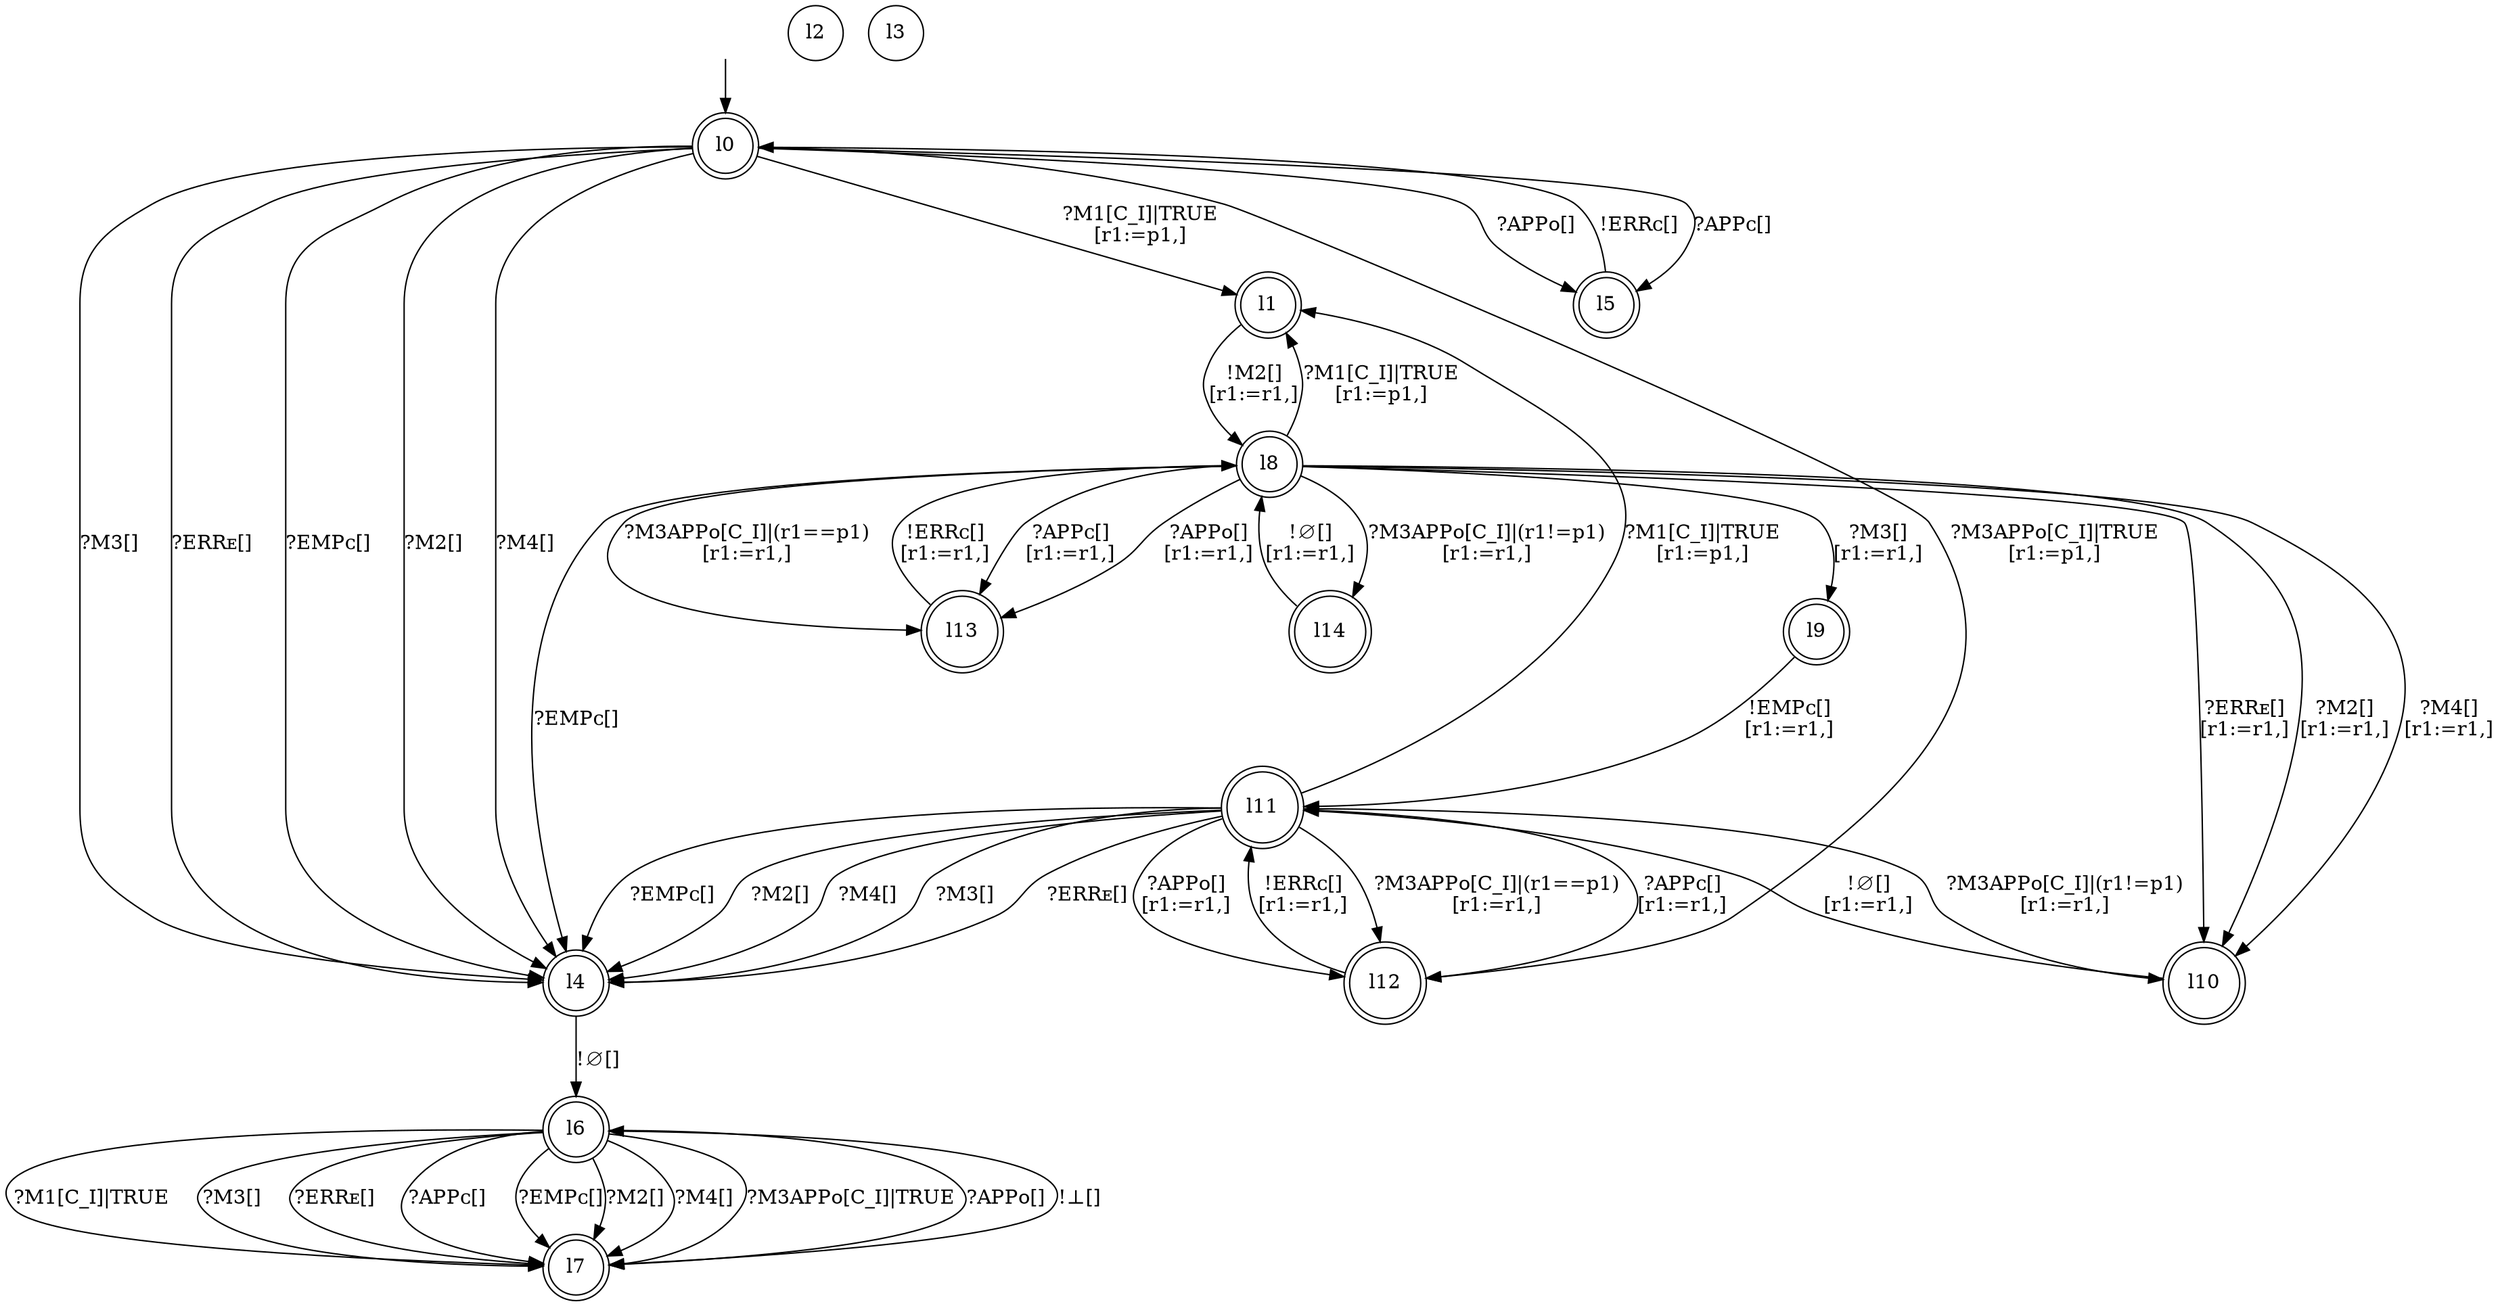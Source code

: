digraph RA {
"" [shape=none,label=<>]
"l0" [shape=doublecircle]
"l1" [shape=doublecircle]
"l2" [shape=circle]
"l3" [shape=circle]
"l4" [shape=doublecircle]
"l5" [shape=doublecircle]
"l6" [shape=doublecircle]
"l7" [shape=doublecircle]
"l8" [shape=doublecircle]
"l9" [shape=doublecircle]
"l10" [shape=doublecircle]
"l11" [shape=doublecircle]
"l12" [shape=doublecircle]
"l13" [shape=doublecircle]
"l14" [shape=doublecircle]
"" -> "l0"
"l0" -> "l1" [label=<?M1[C_I]|TRUE<BR />[r1:=p1,]>]
"l0" -> "l4" [label=<?M3[]>]
"l0" -> "l4" [label=<?ERRᴇ[]>]
"l0" -> "l4" [label=<?EMPᴄ[]>]
"l0" -> "l4" [label=<?M2[]>]
"l0" -> "l4" [label=<?M4[]>]
"l0" -> "l5" [label=<?APPᴄ[]>]
"l0" -> "l5" [label=<?APPᴏ[]>]
"l0" -> "l12" [label=<?M3APPᴏ[C_I]|TRUE<BR />[r1:=p1,]>]
"l1" -> "l8" [label=<!M2[]<BR />[r1:=r1,]>]
"l4" -> "l6" [label=<!∅[]>]
"l5" -> "l0" [label=<!ERRᴄ[]>]
"l6" -> "l7" [label=<?M1[C_I]|TRUE>]
"l6" -> "l7" [label=<?M3[]>]
"l6" -> "l7" [label=<?ERRᴇ[]>]
"l6" -> "l7" [label=<?APPᴄ[]>]
"l6" -> "l7" [label=<?EMPᴄ[]>]
"l6" -> "l7" [label=<?M2[]>]
"l6" -> "l7" [label=<?M4[]>]
"l6" -> "l7" [label=<?M3APPᴏ[C_I]|TRUE>]
"l6" -> "l7" [label=<?APPᴏ[]>]
"l7" -> "l6" [label=<!⊥[]>]
"l8" -> "l1" [label=<?M1[C_I]|TRUE<BR />[r1:=p1,]>]
"l8" -> "l4" [label=<?EMPᴄ[]>]
"l8" -> "l9" [label=<?M3[]<BR />[r1:=r1,]>]
"l8" -> "l10" [label=<?ERRᴇ[]<BR />[r1:=r1,]>]
"l8" -> "l10" [label=<?M2[]<BR />[r1:=r1,]>]
"l8" -> "l10" [label=<?M4[]<BR />[r1:=r1,]>]
"l8" -> "l13" [label=<?APPᴄ[]<BR />[r1:=r1,]>]
"l8" -> "l13" [label=<?APPᴏ[]<BR />[r1:=r1,]>]
"l8" -> "l13" [label=<?M3APPᴏ[C_I]|(r1==p1)<BR />[r1:=r1,]>]
"l8" -> "l14" [label=<?M3APPᴏ[C_I]|(r1!=p1)<BR />[r1:=r1,]>]
"l9" -> "l11" [label=<!EMPᴄ[]<BR />[r1:=r1,]>]
"l10" -> "l11" [label=<!∅[]<BR />[r1:=r1,]>]
"l11" -> "l1" [label=<?M1[C_I]|TRUE<BR />[r1:=p1,]>]
"l11" -> "l4" [label=<?M3[]>]
"l11" -> "l4" [label=<?ERRᴇ[]>]
"l11" -> "l4" [label=<?EMPᴄ[]>]
"l11" -> "l4" [label=<?M2[]>]
"l11" -> "l4" [label=<?M4[]>]
"l11" -> "l10" [label=<?M3APPᴏ[C_I]|(r1!=p1)<BR />[r1:=r1,]>]
"l11" -> "l12" [label=<?M3APPᴏ[C_I]|(r1==p1)<BR />[r1:=r1,]>]
"l11" -> "l12" [label=<?APPᴄ[]<BR />[r1:=r1,]>]
"l11" -> "l12" [label=<?APPᴏ[]<BR />[r1:=r1,]>]
"l12" -> "l11" [label=<!ERRᴄ[]<BR />[r1:=r1,]>]
"l13" -> "l8" [label=<!ERRᴄ[]<BR />[r1:=r1,]>]
"l14" -> "l8" [label=<!∅[]<BR />[r1:=r1,]>]
}
